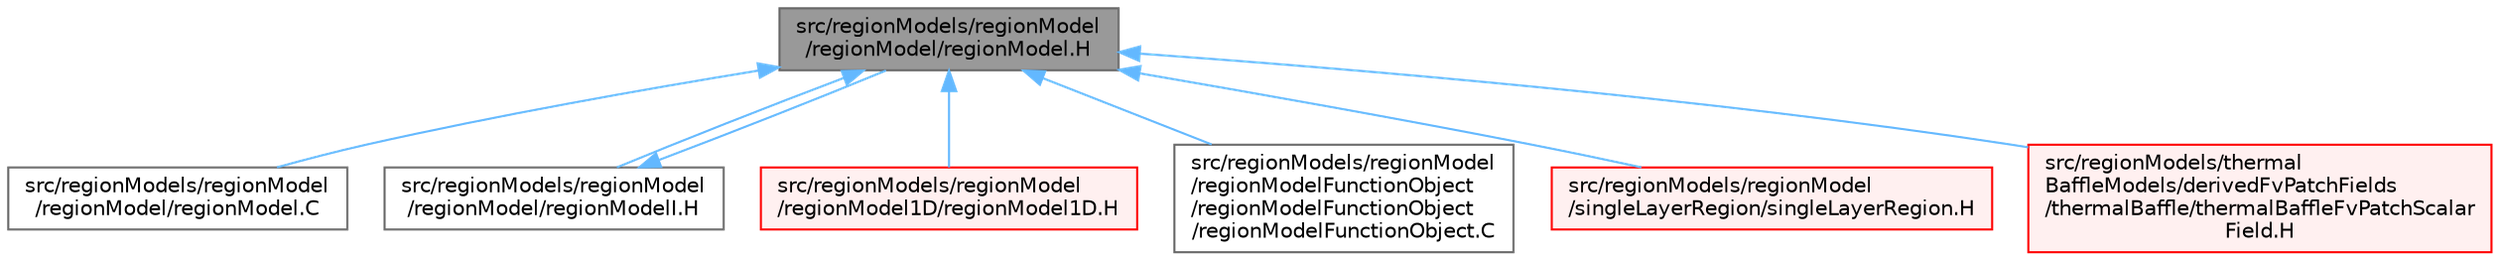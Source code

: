 digraph "src/regionModels/regionModel/regionModel/regionModel.H"
{
 // LATEX_PDF_SIZE
  bgcolor="transparent";
  edge [fontname=Helvetica,fontsize=10,labelfontname=Helvetica,labelfontsize=10];
  node [fontname=Helvetica,fontsize=10,shape=box,height=0.2,width=0.4];
  Node1 [id="Node000001",label="src/regionModels/regionModel\l/regionModel/regionModel.H",height=0.2,width=0.4,color="gray40", fillcolor="grey60", style="filled", fontcolor="black",tooltip=" "];
  Node1 -> Node2 [id="edge1_Node000001_Node000002",dir="back",color="steelblue1",style="solid",tooltip=" "];
  Node2 [id="Node000002",label="src/regionModels/regionModel\l/regionModel/regionModel.C",height=0.2,width=0.4,color="grey40", fillcolor="white", style="filled",URL="$regionModel_8C.html",tooltip=" "];
  Node1 -> Node3 [id="edge2_Node000001_Node000003",dir="back",color="steelblue1",style="solid",tooltip=" "];
  Node3 [id="Node000003",label="src/regionModels/regionModel\l/regionModel/regionModelI.H",height=0.2,width=0.4,color="grey40", fillcolor="white", style="filled",URL="$regionModelI_8H.html",tooltip=" "];
  Node3 -> Node1 [id="edge3_Node000003_Node000001",dir="back",color="steelblue1",style="solid",tooltip=" "];
  Node1 -> Node4 [id="edge4_Node000001_Node000004",dir="back",color="steelblue1",style="solid",tooltip=" "];
  Node4 [id="Node000004",label="src/regionModels/regionModel\l/regionModel1D/regionModel1D.H",height=0.2,width=0.4,color="red", fillcolor="#FFF0F0", style="filled",URL="$regionModel1D_8H.html",tooltip=" "];
  Node1 -> Node34 [id="edge5_Node000001_Node000034",dir="back",color="steelblue1",style="solid",tooltip=" "];
  Node34 [id="Node000034",label="src/regionModels/regionModel\l/regionModelFunctionObject\l/regionModelFunctionObject\l/regionModelFunctionObject.C",height=0.2,width=0.4,color="grey40", fillcolor="white", style="filled",URL="$regionModelFunctionObject_8C.html",tooltip=" "];
  Node1 -> Node35 [id="edge6_Node000001_Node000035",dir="back",color="steelblue1",style="solid",tooltip=" "];
  Node35 [id="Node000035",label="src/regionModels/regionModel\l/singleLayerRegion/singleLayerRegion.H",height=0.2,width=0.4,color="red", fillcolor="#FFF0F0", style="filled",URL="$singleLayerRegion_8H.html",tooltip=" "];
  Node1 -> Node25 [id="edge7_Node000001_Node000025",dir="back",color="steelblue1",style="solid",tooltip=" "];
  Node25 [id="Node000025",label="src/regionModels/thermal\lBaffleModels/derivedFvPatchFields\l/thermalBaffle/thermalBaffleFvPatchScalar\lField.H",height=0.2,width=0.4,color="red", fillcolor="#FFF0F0", style="filled",URL="$thermalBaffleFvPatchScalarField_8H.html",tooltip=" "];
}
